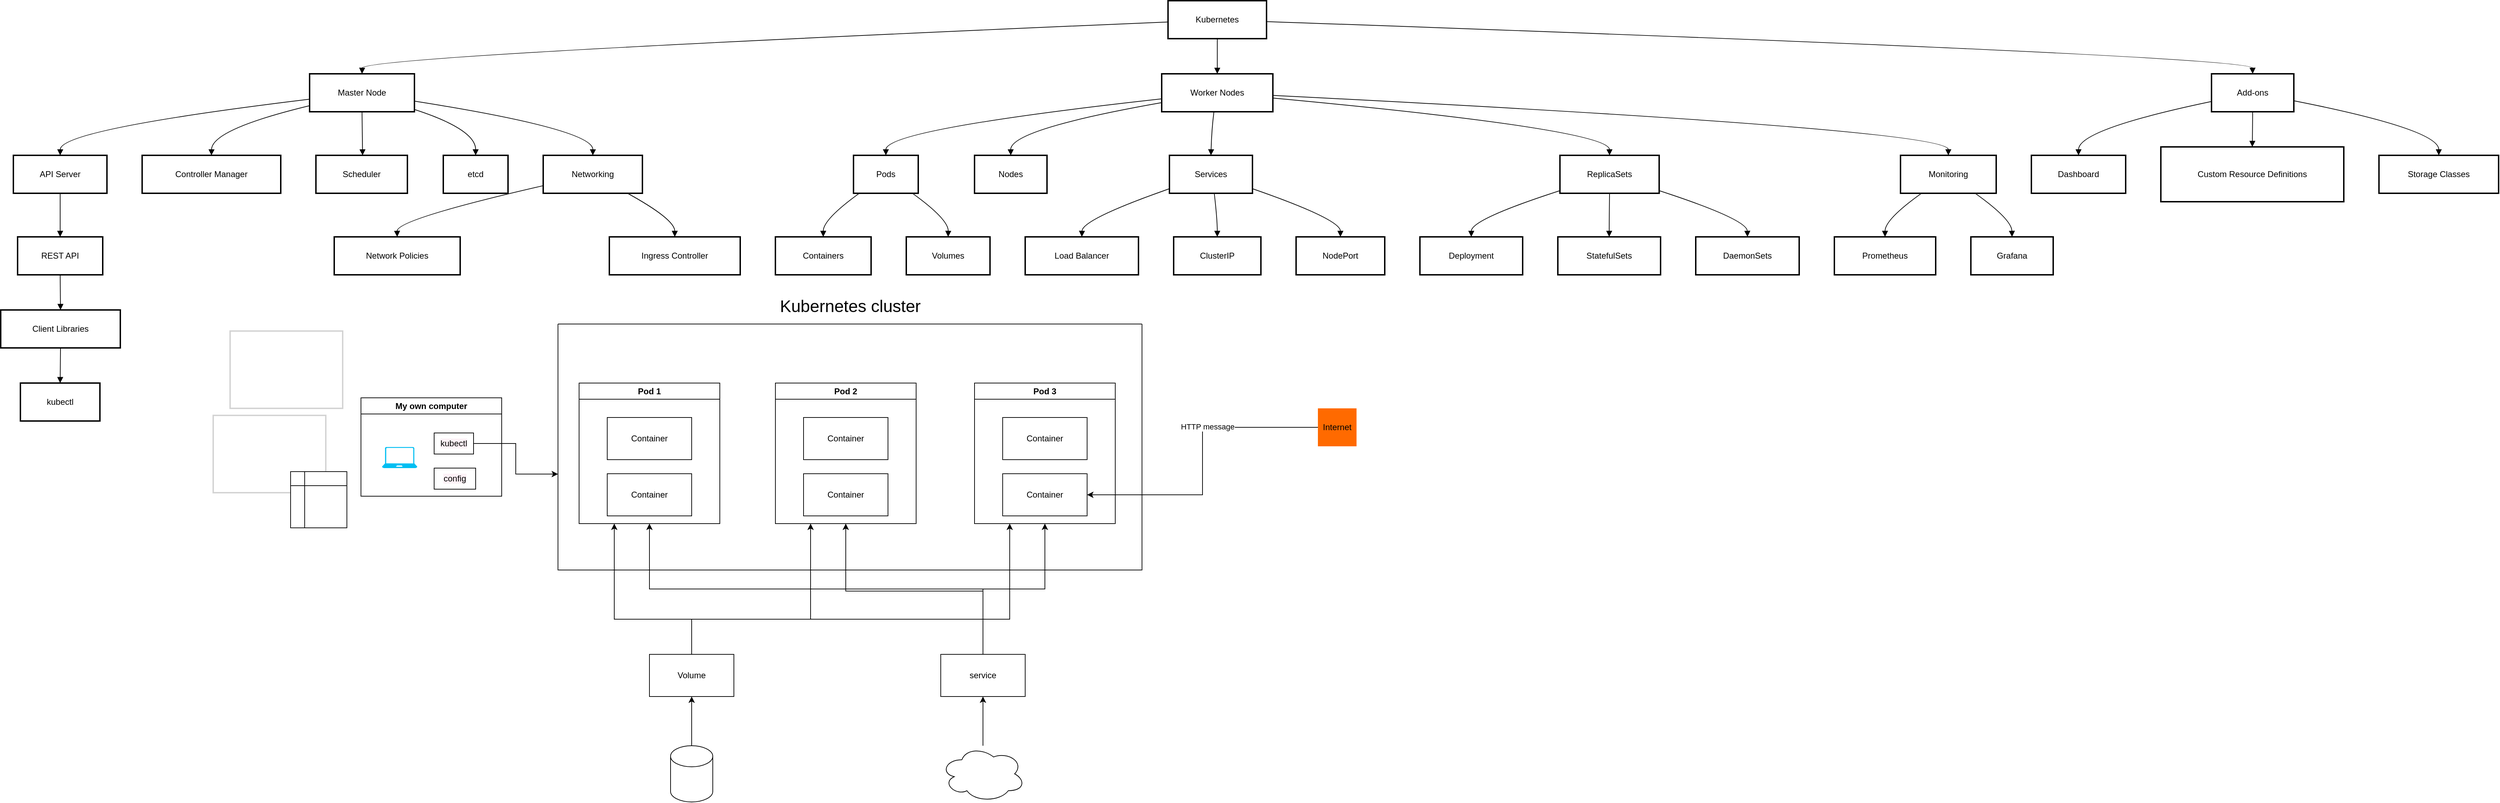 <mxfile version="27.0.8">
  <diagram name="Seite-1" id="EK2L3uibeBaXruBm2-Xg">
    <mxGraphModel dx="2379" dy="1110" grid="1" gridSize="10" guides="1" tooltips="1" connect="1" arrows="1" fold="1" page="1" pageScale="1" pageWidth="827" pageHeight="1169" math="0" shadow="0">
      <root>
        <mxCell id="0" />
        <mxCell id="1" parent="0" />
        <mxCell id="2" value="Kubernetes" style="whiteSpace=wrap;strokeWidth=2;" parent="1" vertex="1">
          <mxGeometry x="1667" y="200" width="140" height="54" as="geometry" />
        </mxCell>
        <mxCell id="3" value="Master Node" style="whiteSpace=wrap;strokeWidth=2;" parent="1" vertex="1">
          <mxGeometry x="447" y="304" width="149" height="54" as="geometry" />
        </mxCell>
        <mxCell id="4" value="Worker Nodes" style="whiteSpace=wrap;strokeWidth=2;" parent="1" vertex="1">
          <mxGeometry x="1658" y="304" width="158" height="54" as="geometry" />
        </mxCell>
        <mxCell id="5" value="API Server" style="whiteSpace=wrap;strokeWidth=2;" parent="1" vertex="1">
          <mxGeometry x="26" y="420" width="133" height="54" as="geometry" />
        </mxCell>
        <mxCell id="6" value="Controller Manager" style="whiteSpace=wrap;strokeWidth=2;" parent="1" vertex="1">
          <mxGeometry x="209" y="420" width="197" height="54" as="geometry" />
        </mxCell>
        <mxCell id="7" value="Scheduler" style="whiteSpace=wrap;strokeWidth=2;" parent="1" vertex="1">
          <mxGeometry x="456" y="420" width="130" height="54" as="geometry" />
        </mxCell>
        <mxCell id="8" value="etcd" style="whiteSpace=wrap;strokeWidth=2;" parent="1" vertex="1">
          <mxGeometry x="637" y="420" width="92" height="54" as="geometry" />
        </mxCell>
        <mxCell id="9" value="Pods" style="whiteSpace=wrap;strokeWidth=2;" parent="1" vertex="1">
          <mxGeometry x="1220" y="420" width="92" height="54" as="geometry" />
        </mxCell>
        <mxCell id="10" value="Nodes" style="whiteSpace=wrap;strokeWidth=2;" parent="1" vertex="1">
          <mxGeometry x="1392" y="420" width="103" height="54" as="geometry" />
        </mxCell>
        <mxCell id="11" value="Services" style="whiteSpace=wrap;strokeWidth=2;" parent="1" vertex="1">
          <mxGeometry x="1669" y="420" width="118" height="54" as="geometry" />
        </mxCell>
        <mxCell id="12" value="ReplicaSets" style="whiteSpace=wrap;strokeWidth=2;" parent="1" vertex="1">
          <mxGeometry x="2224" y="420" width="141" height="54" as="geometry" />
        </mxCell>
        <mxCell id="13" value="Containers" style="whiteSpace=wrap;strokeWidth=2;" parent="1" vertex="1">
          <mxGeometry x="1109" y="536" width="136" height="54" as="geometry" />
        </mxCell>
        <mxCell id="14" value="Volumes" style="whiteSpace=wrap;strokeWidth=2;" parent="1" vertex="1">
          <mxGeometry x="1295" y="536" width="119" height="54" as="geometry" />
        </mxCell>
        <mxCell id="15" value="Load Balancer" style="whiteSpace=wrap;strokeWidth=2;" parent="1" vertex="1">
          <mxGeometry x="1464" y="536" width="161" height="54" as="geometry" />
        </mxCell>
        <mxCell id="16" value="ClusterIP" style="whiteSpace=wrap;strokeWidth=2;" parent="1" vertex="1">
          <mxGeometry x="1675" y="536" width="124" height="54" as="geometry" />
        </mxCell>
        <mxCell id="17" value="NodePort" style="whiteSpace=wrap;strokeWidth=2;" parent="1" vertex="1">
          <mxGeometry x="1849" y="536" width="126" height="54" as="geometry" />
        </mxCell>
        <mxCell id="18" value="Deployment" style="whiteSpace=wrap;strokeWidth=2;" parent="1" vertex="1">
          <mxGeometry x="2025" y="536" width="146" height="54" as="geometry" />
        </mxCell>
        <mxCell id="19" value="StatefulSets" style="whiteSpace=wrap;strokeWidth=2;" parent="1" vertex="1">
          <mxGeometry x="2221" y="536" width="146" height="54" as="geometry" />
        </mxCell>
        <mxCell id="20" value="DaemonSets" style="whiteSpace=wrap;strokeWidth=2;" parent="1" vertex="1">
          <mxGeometry x="2417" y="536" width="147" height="54" as="geometry" />
        </mxCell>
        <mxCell id="21" value="REST API" style="whiteSpace=wrap;strokeWidth=2;" parent="1" vertex="1">
          <mxGeometry x="32" y="536" width="121" height="54" as="geometry" />
        </mxCell>
        <mxCell id="22" value="Client Libraries" style="whiteSpace=wrap;strokeWidth=2;" parent="1" vertex="1">
          <mxGeometry x="8" y="640" width="170" height="54" as="geometry" />
        </mxCell>
        <mxCell id="23" value="kubectl" style="whiteSpace=wrap;strokeWidth=2;" parent="1" vertex="1">
          <mxGeometry x="36" y="744" width="113" height="54" as="geometry" />
        </mxCell>
        <mxCell id="24" value="Networking" style="whiteSpace=wrap;strokeWidth=2;" parent="1" vertex="1">
          <mxGeometry x="779" y="420" width="141" height="54" as="geometry" />
        </mxCell>
        <mxCell id="25" value="Network Policies" style="whiteSpace=wrap;strokeWidth=2;" parent="1" vertex="1">
          <mxGeometry x="482" y="536" width="179" height="54" as="geometry" />
        </mxCell>
        <mxCell id="26" value="Ingress Controller" style="whiteSpace=wrap;strokeWidth=2;" parent="1" vertex="1">
          <mxGeometry x="873" y="536" width="186" height="54" as="geometry" />
        </mxCell>
        <mxCell id="27" value="Monitoring" style="whiteSpace=wrap;strokeWidth=2;" parent="1" vertex="1">
          <mxGeometry x="2708" y="420" width="136" height="54" as="geometry" />
        </mxCell>
        <mxCell id="28" value="Prometheus" style="whiteSpace=wrap;strokeWidth=2;" parent="1" vertex="1">
          <mxGeometry x="2614" y="536" width="144" height="54" as="geometry" />
        </mxCell>
        <mxCell id="29" value="Grafana" style="whiteSpace=wrap;strokeWidth=2;" parent="1" vertex="1">
          <mxGeometry x="2808" y="536" width="117" height="54" as="geometry" />
        </mxCell>
        <mxCell id="30" value="Add-ons" style="whiteSpace=wrap;strokeWidth=2;" parent="1" vertex="1">
          <mxGeometry x="3150" y="304" width="117" height="54" as="geometry" />
        </mxCell>
        <mxCell id="31" value="Dashboard" style="whiteSpace=wrap;strokeWidth=2;" parent="1" vertex="1">
          <mxGeometry x="2894" y="420" width="134" height="54" as="geometry" />
        </mxCell>
        <mxCell id="32" value="Custom Resource Definitions" style="whiteSpace=wrap;strokeWidth=2;" parent="1" vertex="1">
          <mxGeometry x="3078" y="408" width="260" height="78" as="geometry" />
        </mxCell>
        <mxCell id="33" value="Storage Classes" style="whiteSpace=wrap;strokeWidth=2;" parent="1" vertex="1">
          <mxGeometry x="3388" y="420" width="170" height="54" as="geometry" />
        </mxCell>
        <mxCell id="34" value="" style="curved=1;startArrow=none;endArrow=block;exitX=0;exitY=0.56;entryX=0.5;entryY=0;" parent="1" source="2" target="3" edge="1">
          <mxGeometry relative="1" as="geometry">
            <Array as="points">
              <mxPoint x="522" y="279" />
            </Array>
          </mxGeometry>
        </mxCell>
        <mxCell id="35" value="" style="curved=1;startArrow=none;endArrow=block;exitX=0.5;exitY=1;entryX=0.5;entryY=0;" parent="1" source="2" target="4" edge="1">
          <mxGeometry relative="1" as="geometry">
            <Array as="points" />
          </mxGeometry>
        </mxCell>
        <mxCell id="36" value="" style="curved=1;startArrow=none;endArrow=block;exitX=0;exitY=0.67;entryX=0.5;entryY=0;" parent="1" source="3" target="5" edge="1">
          <mxGeometry relative="1" as="geometry">
            <Array as="points">
              <mxPoint x="93" y="383" />
            </Array>
          </mxGeometry>
        </mxCell>
        <mxCell id="37" value="" style="curved=1;startArrow=none;endArrow=block;exitX=0;exitY=0.84;entryX=0.5;entryY=0;" parent="1" source="3" target="6" edge="1">
          <mxGeometry relative="1" as="geometry">
            <Array as="points">
              <mxPoint x="308" y="383" />
            </Array>
          </mxGeometry>
        </mxCell>
        <mxCell id="38" value="" style="curved=1;startArrow=none;endArrow=block;exitX=0.5;exitY=1;entryX=0.51;entryY=0;" parent="1" source="3" target="7" edge="1">
          <mxGeometry relative="1" as="geometry">
            <Array as="points" />
          </mxGeometry>
        </mxCell>
        <mxCell id="39" value="" style="curved=1;startArrow=none;endArrow=block;exitX=1;exitY=0.94;entryX=0.5;entryY=0;" parent="1" source="3" target="8" edge="1">
          <mxGeometry relative="1" as="geometry">
            <Array as="points">
              <mxPoint x="683" y="383" />
            </Array>
          </mxGeometry>
        </mxCell>
        <mxCell id="40" value="" style="curved=1;startArrow=none;endArrow=block;exitX=0;exitY=0.66;entryX=0.5;entryY=0;" parent="1" source="4" target="9" edge="1">
          <mxGeometry relative="1" as="geometry">
            <Array as="points">
              <mxPoint x="1266" y="383" />
            </Array>
          </mxGeometry>
        </mxCell>
        <mxCell id="41" value="" style="curved=1;startArrow=none;endArrow=block;exitX=0;exitY=0.76;entryX=0.5;entryY=0;" parent="1" source="4" target="10" edge="1">
          <mxGeometry relative="1" as="geometry">
            <Array as="points">
              <mxPoint x="1443" y="383" />
            </Array>
          </mxGeometry>
        </mxCell>
        <mxCell id="42" value="" style="curved=1;startArrow=none;endArrow=block;exitX=0.47;exitY=1;entryX=0.5;entryY=0;" parent="1" source="4" target="11" edge="1">
          <mxGeometry relative="1" as="geometry">
            <Array as="points">
              <mxPoint x="1729" y="383" />
            </Array>
          </mxGeometry>
        </mxCell>
        <mxCell id="43" value="" style="curved=1;startArrow=none;endArrow=block;exitX=1;exitY=0.64;entryX=0.5;entryY=0;" parent="1" source="4" target="12" edge="1">
          <mxGeometry relative="1" as="geometry">
            <Array as="points">
              <mxPoint x="2294" y="383" />
            </Array>
          </mxGeometry>
        </mxCell>
        <mxCell id="44" value="" style="curved=1;startArrow=none;endArrow=block;exitX=0.09;exitY=1;entryX=0.5;entryY=0;" parent="1" source="9" target="13" edge="1">
          <mxGeometry relative="1" as="geometry">
            <Array as="points">
              <mxPoint x="1177" y="511" />
            </Array>
          </mxGeometry>
        </mxCell>
        <mxCell id="45" value="" style="curved=1;startArrow=none;endArrow=block;exitX=0.91;exitY=1;entryX=0.5;entryY=0;" parent="1" source="9" target="14" edge="1">
          <mxGeometry relative="1" as="geometry">
            <Array as="points">
              <mxPoint x="1355" y="511" />
            </Array>
          </mxGeometry>
        </mxCell>
        <mxCell id="46" value="" style="curved=1;startArrow=none;endArrow=block;exitX=0;exitY=0.88;entryX=0.5;entryY=0;" parent="1" source="11" target="15" edge="1">
          <mxGeometry relative="1" as="geometry">
            <Array as="points">
              <mxPoint x="1545" y="511" />
            </Array>
          </mxGeometry>
        </mxCell>
        <mxCell id="47" value="" style="curved=1;startArrow=none;endArrow=block;exitX=0.54;exitY=1;entryX=0.5;entryY=0;" parent="1" source="11" target="16" edge="1">
          <mxGeometry relative="1" as="geometry">
            <Array as="points">
              <mxPoint x="1737" y="511" />
            </Array>
          </mxGeometry>
        </mxCell>
        <mxCell id="48" value="" style="curved=1;startArrow=none;endArrow=block;exitX=1;exitY=0.88;entryX=0.5;entryY=0;" parent="1" source="11" target="17" edge="1">
          <mxGeometry relative="1" as="geometry">
            <Array as="points">
              <mxPoint x="1912" y="511" />
            </Array>
          </mxGeometry>
        </mxCell>
        <mxCell id="49" value="" style="curved=1;startArrow=none;endArrow=block;exitX=0;exitY=0.93;entryX=0.5;entryY=0;" parent="1" source="12" target="18" edge="1">
          <mxGeometry relative="1" as="geometry">
            <Array as="points">
              <mxPoint x="2098" y="511" />
            </Array>
          </mxGeometry>
        </mxCell>
        <mxCell id="50" value="" style="curved=1;startArrow=none;endArrow=block;exitX=0.5;exitY=1;entryX=0.5;entryY=0;" parent="1" source="12" target="19" edge="1">
          <mxGeometry relative="1" as="geometry">
            <Array as="points">
              <mxPoint x="2294" y="511" />
            </Array>
          </mxGeometry>
        </mxCell>
        <mxCell id="51" value="" style="curved=1;startArrow=none;endArrow=block;exitX=1;exitY=0.93;entryX=0.5;entryY=0;" parent="1" source="12" target="20" edge="1">
          <mxGeometry relative="1" as="geometry">
            <Array as="points">
              <mxPoint x="2490" y="511" />
            </Array>
          </mxGeometry>
        </mxCell>
        <mxCell id="52" value="" style="curved=1;startArrow=none;endArrow=block;exitX=0.5;exitY=1;entryX=0.5;entryY=0;" parent="1" source="5" target="21" edge="1">
          <mxGeometry relative="1" as="geometry">
            <Array as="points" />
          </mxGeometry>
        </mxCell>
        <mxCell id="53" value="" style="curved=1;startArrow=none;endArrow=block;exitX=0.5;exitY=1;entryX=0.5;entryY=0;" parent="1" source="21" target="22" edge="1">
          <mxGeometry relative="1" as="geometry">
            <Array as="points" />
          </mxGeometry>
        </mxCell>
        <mxCell id="54" value="" style="curved=1;startArrow=none;endArrow=block;exitX=0.5;exitY=1;entryX=0.5;entryY=0;" parent="1" source="22" target="23" edge="1">
          <mxGeometry relative="1" as="geometry">
            <Array as="points" />
          </mxGeometry>
        </mxCell>
        <mxCell id="55" value="" style="curved=1;startArrow=none;endArrow=block;exitX=1;exitY=0.72;entryX=0.5;entryY=0;" parent="1" source="3" target="24" edge="1">
          <mxGeometry relative="1" as="geometry">
            <Array as="points">
              <mxPoint x="850" y="383" />
            </Array>
          </mxGeometry>
        </mxCell>
        <mxCell id="56" value="" style="curved=1;startArrow=none;endArrow=block;exitX=0;exitY=0.8;entryX=0.5;entryY=0;" parent="1" source="24" target="25" edge="1">
          <mxGeometry relative="1" as="geometry">
            <Array as="points">
              <mxPoint x="571" y="511" />
            </Array>
          </mxGeometry>
        </mxCell>
        <mxCell id="57" value="" style="curved=1;startArrow=none;endArrow=block;exitX=0.85;exitY=1;entryX=0.5;entryY=0;" parent="1" source="24" target="26" edge="1">
          <mxGeometry relative="1" as="geometry">
            <Array as="points">
              <mxPoint x="966" y="511" />
            </Array>
          </mxGeometry>
        </mxCell>
        <mxCell id="58" value="" style="curved=1;startArrow=none;endArrow=block;exitX=1;exitY=0.57;entryX=0.5;entryY=0;" parent="1" source="4" target="27" edge="1">
          <mxGeometry relative="1" as="geometry">
            <Array as="points">
              <mxPoint x="2776" y="383" />
            </Array>
          </mxGeometry>
        </mxCell>
        <mxCell id="59" value="" style="curved=1;startArrow=none;endArrow=block;exitX=0.22;exitY=1;entryX=0.5;entryY=0;" parent="1" source="27" target="28" edge="1">
          <mxGeometry relative="1" as="geometry">
            <Array as="points">
              <mxPoint x="2686" y="511" />
            </Array>
          </mxGeometry>
        </mxCell>
        <mxCell id="60" value="" style="curved=1;startArrow=none;endArrow=block;exitX=0.78;exitY=1;entryX=0.5;entryY=0;" parent="1" source="27" target="29" edge="1">
          <mxGeometry relative="1" as="geometry">
            <Array as="points">
              <mxPoint x="2866" y="511" />
            </Array>
          </mxGeometry>
        </mxCell>
        <mxCell id="61" value="" style="curved=1;startArrow=none;endArrow=block;exitX=1;exitY=0.55;entryX=0.5;entryY=0;" parent="1" source="2" target="30" edge="1">
          <mxGeometry relative="1" as="geometry">
            <Array as="points">
              <mxPoint x="3208" y="279" />
            </Array>
          </mxGeometry>
        </mxCell>
        <mxCell id="62" value="" style="curved=1;startArrow=none;endArrow=block;exitX=0;exitY=0.73;entryX=0.5;entryY=0;" parent="1" source="30" target="31" edge="1">
          <mxGeometry relative="1" as="geometry">
            <Array as="points">
              <mxPoint x="2961" y="383" />
            </Array>
          </mxGeometry>
        </mxCell>
        <mxCell id="63" value="" style="curved=1;startArrow=none;endArrow=block;exitX=0.5;exitY=1;entryX=0.5;entryY=0;" parent="1" source="30" target="32" edge="1">
          <mxGeometry relative="1" as="geometry">
            <Array as="points" />
          </mxGeometry>
        </mxCell>
        <mxCell id="64" value="" style="curved=1;startArrow=none;endArrow=block;exitX=1;exitY=0.71;entryX=0.5;entryY=0;" parent="1" source="30" target="33" edge="1">
          <mxGeometry relative="1" as="geometry">
            <Array as="points">
              <mxPoint x="3473" y="383" />
            </Array>
          </mxGeometry>
        </mxCell>
        <mxCell id="PF-AZvKPsO_e9bYHpn-a-70" value="" style="rounded=0;whiteSpace=wrap;html=1;fillColor=none;strokeColor=#d3d3d3;strokeWidth=2;align=left;" vertex="1" parent="1">
          <mxGeometry x="310" y="790" width="160" height="110" as="geometry" />
        </mxCell>
        <mxCell id="PF-AZvKPsO_e9bYHpn-a-71" value="" style="rounded=0;whiteSpace=wrap;html=1;fillColor=none;strokeColor=#d3d3d3;strokeWidth=2;" vertex="1" parent="1">
          <mxGeometry x="334" y="670" width="160" height="110" as="geometry" />
        </mxCell>
        <mxCell id="PF-AZvKPsO_e9bYHpn-a-72" value="" style="shape=internalStorage;whiteSpace=wrap;html=1;backgroundOutline=1;" vertex="1" parent="1">
          <mxGeometry x="420" y="870" width="80" height="80" as="geometry" />
        </mxCell>
        <mxCell id="PF-AZvKPsO_e9bYHpn-a-73" value="My own computer" style="swimlane;whiteSpace=wrap;html=1;" vertex="1" parent="1">
          <mxGeometry x="520" y="765" width="200" height="140" as="geometry" />
        </mxCell>
        <mxCell id="PF-AZvKPsO_e9bYHpn-a-65" value="" style="verticalLabelPosition=bottom;html=1;verticalAlign=top;align=center;strokeColor=none;fillColor=#00BEF2;shape=mxgraph.azure.laptop;pointerEvents=1;" vertex="1" parent="PF-AZvKPsO_e9bYHpn-a-73">
          <mxGeometry x="30" y="70" width="50" height="30" as="geometry" />
        </mxCell>
        <mxCell id="PF-AZvKPsO_e9bYHpn-a-66" value="&lt;span class=&quot;notion-enable-hover&quot; data-token-index=&quot;0&quot; style=&quot;background:rgba(252, 241, 246, 1);isolation:auto&quot;&gt;kubectl&lt;/span&gt;" style="rounded=0;whiteSpace=wrap;html=1;" vertex="1" parent="PF-AZvKPsO_e9bYHpn-a-73">
          <mxGeometry x="104" y="50" width="56" height="30" as="geometry" />
        </mxCell>
        <mxCell id="PF-AZvKPsO_e9bYHpn-a-67" value="&lt;span class=&quot;notion-enable-hover&quot; data-token-index=&quot;0&quot; style=&quot;background: rgb(252, 241, 246); isolation: auto;&quot;&gt;config&lt;/span&gt;" style="rounded=0;whiteSpace=wrap;html=1;" vertex="1" parent="PF-AZvKPsO_e9bYHpn-a-73">
          <mxGeometry x="104" y="100" width="59" height="30" as="geometry" />
        </mxCell>
        <mxCell id="PF-AZvKPsO_e9bYHpn-a-82" value="" style="swimlane;startSize=0;" vertex="1" parent="1">
          <mxGeometry x="800" y="660" width="830" height="350" as="geometry" />
        </mxCell>
        <mxCell id="PF-AZvKPsO_e9bYHpn-a-89" value="Pod 3" style="swimlane;whiteSpace=wrap;html=1;" vertex="1" parent="PF-AZvKPsO_e9bYHpn-a-82">
          <mxGeometry x="592" y="84" width="200" height="200" as="geometry" />
        </mxCell>
        <mxCell id="PF-AZvKPsO_e9bYHpn-a-90" value="Container" style="rounded=0;whiteSpace=wrap;html=1;" vertex="1" parent="PF-AZvKPsO_e9bYHpn-a-89">
          <mxGeometry x="40" y="49" width="120" height="60" as="geometry" />
        </mxCell>
        <mxCell id="PF-AZvKPsO_e9bYHpn-a-91" value="Container" style="rounded=0;whiteSpace=wrap;html=1;" vertex="1" parent="PF-AZvKPsO_e9bYHpn-a-89">
          <mxGeometry x="40" y="129" width="120" height="60" as="geometry" />
        </mxCell>
        <mxCell id="PF-AZvKPsO_e9bYHpn-a-85" value="Pod 2" style="swimlane;whiteSpace=wrap;html=1;" vertex="1" parent="PF-AZvKPsO_e9bYHpn-a-82">
          <mxGeometry x="309" y="84" width="200" height="200" as="geometry" />
        </mxCell>
        <mxCell id="PF-AZvKPsO_e9bYHpn-a-86" value="Container" style="rounded=0;whiteSpace=wrap;html=1;" vertex="1" parent="PF-AZvKPsO_e9bYHpn-a-85">
          <mxGeometry x="40" y="49" width="120" height="60" as="geometry" />
        </mxCell>
        <mxCell id="PF-AZvKPsO_e9bYHpn-a-87" value="Container" style="rounded=0;whiteSpace=wrap;html=1;" vertex="1" parent="PF-AZvKPsO_e9bYHpn-a-85">
          <mxGeometry x="40" y="129" width="120" height="60" as="geometry" />
        </mxCell>
        <mxCell id="PF-AZvKPsO_e9bYHpn-a-79" value="Pod 1" style="swimlane;whiteSpace=wrap;html=1;" vertex="1" parent="PF-AZvKPsO_e9bYHpn-a-82">
          <mxGeometry x="30" y="84" width="200" height="200" as="geometry" />
        </mxCell>
        <mxCell id="PF-AZvKPsO_e9bYHpn-a-80" value="Container" style="rounded=0;whiteSpace=wrap;html=1;" vertex="1" parent="PF-AZvKPsO_e9bYHpn-a-79">
          <mxGeometry x="40" y="49" width="120" height="60" as="geometry" />
        </mxCell>
        <mxCell id="PF-AZvKPsO_e9bYHpn-a-81" value="Container" style="rounded=0;whiteSpace=wrap;html=1;" vertex="1" parent="PF-AZvKPsO_e9bYHpn-a-79">
          <mxGeometry x="40" y="129" width="120" height="60" as="geometry" />
        </mxCell>
        <mxCell id="PF-AZvKPsO_e9bYHpn-a-83" value="&lt;font style=&quot;font-size: 24px;&quot;&gt;Kubernetes cluster&lt;/font&gt;" style="text;html=1;align=center;verticalAlign=middle;whiteSpace=wrap;rounded=0;" vertex="1" parent="1">
          <mxGeometry x="1109" y="620" width="213" height="30" as="geometry" />
        </mxCell>
        <mxCell id="PF-AZvKPsO_e9bYHpn-a-92" style="edgeStyle=orthogonalEdgeStyle;rounded=0;orthogonalLoop=1;jettySize=auto;html=1;exitX=1;exitY=0.5;exitDx=0;exitDy=0;entryX=0;entryY=0.61;entryDx=0;entryDy=0;entryPerimeter=0;" edge="1" parent="1" source="PF-AZvKPsO_e9bYHpn-a-66" target="PF-AZvKPsO_e9bYHpn-a-82">
          <mxGeometry relative="1" as="geometry" />
        </mxCell>
        <mxCell id="PF-AZvKPsO_e9bYHpn-a-94" style="edgeStyle=orthogonalEdgeStyle;rounded=0;orthogonalLoop=1;jettySize=auto;html=1;entryX=1;entryY=0.5;entryDx=0;entryDy=0;" edge="1" parent="1" source="PF-AZvKPsO_e9bYHpn-a-93" target="PF-AZvKPsO_e9bYHpn-a-91">
          <mxGeometry relative="1" as="geometry" />
        </mxCell>
        <mxCell id="PF-AZvKPsO_e9bYHpn-a-95" value="HTTP message" style="edgeLabel;html=1;align=center;verticalAlign=middle;resizable=0;points=[];" vertex="1" connectable="0" parent="PF-AZvKPsO_e9bYHpn-a-94">
          <mxGeometry x="-0.258" y="-1" relative="1" as="geometry">
            <mxPoint as="offset" />
          </mxGeometry>
        </mxCell>
        <mxCell id="PF-AZvKPsO_e9bYHpn-a-93" value="Internet" style="points=[];aspect=fixed;html=1;align=center;shadow=0;dashed=0;fillColor=#FF6A00;strokeColor=none;shape=mxgraph.alibaba_cloud.uis_ultimate_internet_service;" vertex="1" parent="1">
          <mxGeometry x="1880" y="780" width="54.9" height="54" as="geometry" />
        </mxCell>
        <mxCell id="PF-AZvKPsO_e9bYHpn-a-105" style="edgeStyle=orthogonalEdgeStyle;rounded=0;orthogonalLoop=1;jettySize=auto;html=1;exitX=0.5;exitY=0;exitDx=0;exitDy=0;entryX=0.25;entryY=1;entryDx=0;entryDy=0;" edge="1" parent="1" source="PF-AZvKPsO_e9bYHpn-a-96" target="PF-AZvKPsO_e9bYHpn-a-79">
          <mxGeometry relative="1" as="geometry">
            <Array as="points">
              <mxPoint x="990" y="1080" />
              <mxPoint x="880" y="1080" />
            </Array>
          </mxGeometry>
        </mxCell>
        <mxCell id="PF-AZvKPsO_e9bYHpn-a-106" style="edgeStyle=orthogonalEdgeStyle;rounded=0;orthogonalLoop=1;jettySize=auto;html=1;entryX=0.25;entryY=1;entryDx=0;entryDy=0;" edge="1" parent="1" source="PF-AZvKPsO_e9bYHpn-a-96" target="PF-AZvKPsO_e9bYHpn-a-85">
          <mxGeometry relative="1" as="geometry">
            <Array as="points">
              <mxPoint x="990" y="1080" />
              <mxPoint x="1159" y="1080" />
            </Array>
          </mxGeometry>
        </mxCell>
        <mxCell id="PF-AZvKPsO_e9bYHpn-a-107" style="edgeStyle=orthogonalEdgeStyle;rounded=0;orthogonalLoop=1;jettySize=auto;html=1;entryX=0.25;entryY=1;entryDx=0;entryDy=0;" edge="1" parent="1" source="PF-AZvKPsO_e9bYHpn-a-96" target="PF-AZvKPsO_e9bYHpn-a-89">
          <mxGeometry relative="1" as="geometry">
            <Array as="points">
              <mxPoint x="990" y="1080" />
              <mxPoint x="1442" y="1080" />
            </Array>
          </mxGeometry>
        </mxCell>
        <mxCell id="PF-AZvKPsO_e9bYHpn-a-96" value="Volume" style="rounded=0;whiteSpace=wrap;html=1;" vertex="1" parent="1">
          <mxGeometry x="930" y="1130" width="120" height="60" as="geometry" />
        </mxCell>
        <mxCell id="PF-AZvKPsO_e9bYHpn-a-100" value="" style="group" vertex="1" connectable="0" parent="1">
          <mxGeometry x="1344" y="1130" width="120" height="210" as="geometry" />
        </mxCell>
        <mxCell id="PF-AZvKPsO_e9bYHpn-a-97" value="service" style="rounded=0;whiteSpace=wrap;html=1;" vertex="1" parent="PF-AZvKPsO_e9bYHpn-a-100">
          <mxGeometry width="120" height="60" as="geometry" />
        </mxCell>
        <mxCell id="PF-AZvKPsO_e9bYHpn-a-99" style="edgeStyle=orthogonalEdgeStyle;rounded=0;orthogonalLoop=1;jettySize=auto;html=1;entryX=0.5;entryY=1;entryDx=0;entryDy=0;" edge="1" parent="PF-AZvKPsO_e9bYHpn-a-100" source="PF-AZvKPsO_e9bYHpn-a-98" target="PF-AZvKPsO_e9bYHpn-a-97">
          <mxGeometry relative="1" as="geometry" />
        </mxCell>
        <mxCell id="PF-AZvKPsO_e9bYHpn-a-98" value="" style="ellipse;shape=cloud;whiteSpace=wrap;html=1;" vertex="1" parent="PF-AZvKPsO_e9bYHpn-a-100">
          <mxGeometry y="130" width="120" height="80" as="geometry" />
        </mxCell>
        <mxCell id="PF-AZvKPsO_e9bYHpn-a-101" style="edgeStyle=orthogonalEdgeStyle;rounded=0;orthogonalLoop=1;jettySize=auto;html=1;entryX=0.5;entryY=1;entryDx=0;entryDy=0;" edge="1" parent="1" source="PF-AZvKPsO_e9bYHpn-a-97" target="PF-AZvKPsO_e9bYHpn-a-89">
          <mxGeometry relative="1" as="geometry" />
        </mxCell>
        <mxCell id="PF-AZvKPsO_e9bYHpn-a-102" style="edgeStyle=orthogonalEdgeStyle;rounded=0;orthogonalLoop=1;jettySize=auto;html=1;entryX=0.5;entryY=1;entryDx=0;entryDy=0;" edge="1" parent="1" source="PF-AZvKPsO_e9bYHpn-a-97" target="PF-AZvKPsO_e9bYHpn-a-85">
          <mxGeometry relative="1" as="geometry">
            <Array as="points">
              <mxPoint x="1404" y="1040" />
              <mxPoint x="1209" y="1040" />
            </Array>
          </mxGeometry>
        </mxCell>
        <mxCell id="PF-AZvKPsO_e9bYHpn-a-104" style="edgeStyle=orthogonalEdgeStyle;rounded=0;orthogonalLoop=1;jettySize=auto;html=1;exitX=0.5;exitY=0;exitDx=0;exitDy=0;entryX=0.5;entryY=1;entryDx=0;entryDy=0;" edge="1" parent="1" source="PF-AZvKPsO_e9bYHpn-a-97" target="PF-AZvKPsO_e9bYHpn-a-79">
          <mxGeometry relative="1" as="geometry">
            <Array as="points">
              <mxPoint x="1404" y="1037" />
              <mxPoint x="930" y="1037" />
            </Array>
          </mxGeometry>
        </mxCell>
        <mxCell id="PF-AZvKPsO_e9bYHpn-a-109" style="edgeStyle=orthogonalEdgeStyle;rounded=0;orthogonalLoop=1;jettySize=auto;html=1;entryX=0.5;entryY=1;entryDx=0;entryDy=0;" edge="1" parent="1" source="PF-AZvKPsO_e9bYHpn-a-108" target="PF-AZvKPsO_e9bYHpn-a-96">
          <mxGeometry relative="1" as="geometry" />
        </mxCell>
        <mxCell id="PF-AZvKPsO_e9bYHpn-a-108" value="" style="shape=cylinder3;whiteSpace=wrap;html=1;boundedLbl=1;backgroundOutline=1;size=15;" vertex="1" parent="1">
          <mxGeometry x="960" y="1260" width="60" height="80" as="geometry" />
        </mxCell>
      </root>
    </mxGraphModel>
  </diagram>
</mxfile>
